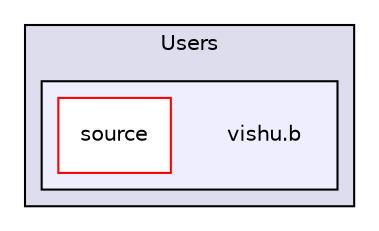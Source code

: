 digraph "C:/Users/vishu.b" {
  compound=true
  node [ fontsize="10", fontname="Helvetica"];
  edge [ labelfontsize="10", labelfontname="Helvetica"];
  subgraph clusterdir_8ceffd4ee35c3518d4e8bdc7e638efe8 {
    graph [ bgcolor="#ddddee", pencolor="black", label="Users" fontname="Helvetica", fontsize="10", URL="dir_8ceffd4ee35c3518d4e8bdc7e638efe8.html"]
  subgraph clusterdir_022db9b3f45a094b4b70759ecf52a6f3 {
    graph [ bgcolor="#eeeeff", pencolor="black", label="" URL="dir_022db9b3f45a094b4b70759ecf52a6f3.html"];
    dir_022db9b3f45a094b4b70759ecf52a6f3 [shape=plaintext label="vishu.b"];
    dir_fe8fcac89ab48f0e51a8b35ade11432b [shape=box label="source" color="red" fillcolor="white" style="filled" URL="dir_fe8fcac89ab48f0e51a8b35ade11432b.html"];
  }
  }
}
